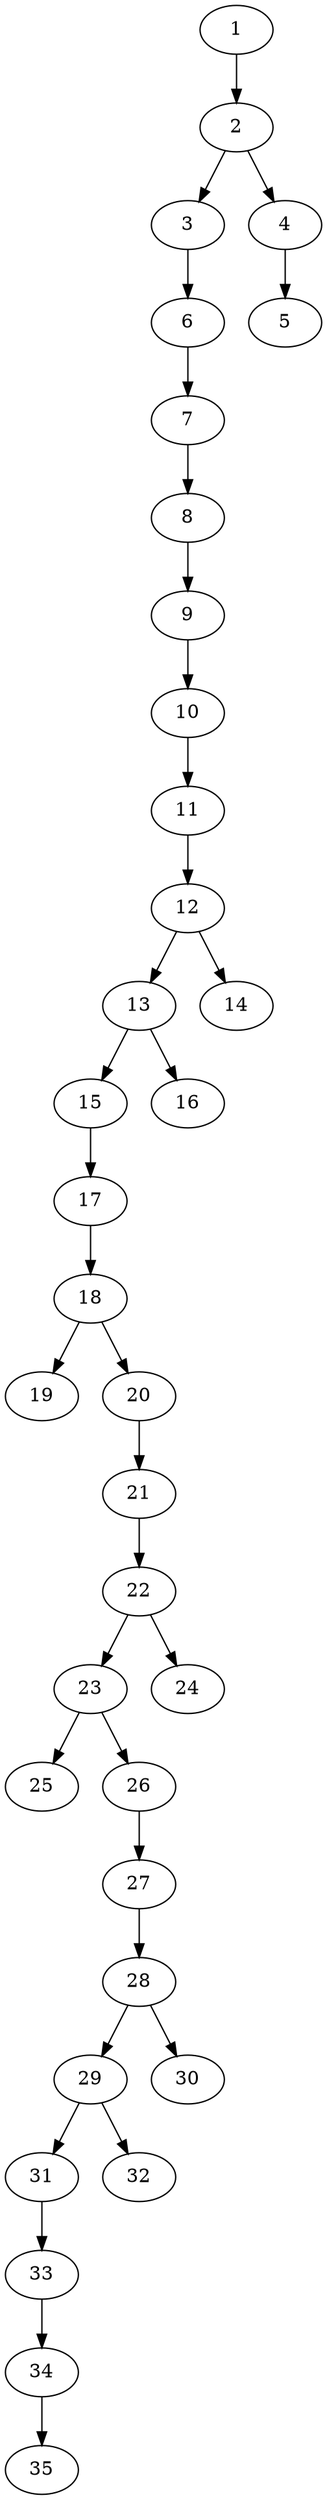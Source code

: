 // DAG automatically generated by daggen at Thu Oct  3 14:05:38 2019
// ./daggen --dot -n 35 --ccr 0.4 --fat 0.3 --regular 0.9 --density 0.5 --mindata 5242880 --maxdata 52428800 
digraph G {
  1 [size="90708480", alpha="0.15", expect_size="36283392"] 
  1 -> 2 [size ="36283392"]
  2 [size="77939200", alpha="0.03", expect_size="31175680"] 
  2 -> 3 [size ="31175680"]
  2 -> 4 [size ="31175680"]
  3 [size="111365120", alpha="0.00", expect_size="44546048"] 
  3 -> 6 [size ="44546048"]
  4 [size="33937920", alpha="0.04", expect_size="13575168"] 
  4 -> 5 [size ="13575168"]
  5 [size="36244480", alpha="0.12", expect_size="14497792"] 
  6 [size="119385600", alpha="0.19", expect_size="47754240"] 
  6 -> 7 [size ="47754240"]
  7 [size="53071360", alpha="0.02", expect_size="21228544"] 
  7 -> 8 [size ="21228544"]
  8 [size="63531520", alpha="0.13", expect_size="25412608"] 
  8 -> 9 [size ="25412608"]
  9 [size="71226880", alpha="0.12", expect_size="28490752"] 
  9 -> 10 [size ="28490752"]
  10 [size="39347200", alpha="0.02", expect_size="15738880"] 
  10 -> 11 [size ="15738880"]
  11 [size="74639360", alpha="0.07", expect_size="29855744"] 
  11 -> 12 [size ="29855744"]
  12 [size="45800960", alpha="0.19", expect_size="18320384"] 
  12 -> 13 [size ="18320384"]
  12 -> 14 [size ="18320384"]
  13 [size="65966080", alpha="0.03", expect_size="26386432"] 
  13 -> 15 [size ="26386432"]
  13 -> 16 [size ="26386432"]
  14 [size="68239360", alpha="0.10", expect_size="27295744"] 
  15 [size="89057280", alpha="0.06", expect_size="35622912"] 
  15 -> 17 [size ="35622912"]
  16 [size="39060480", alpha="0.11", expect_size="15624192"] 
  17 [size="35153920", alpha="0.15", expect_size="14061568"] 
  17 -> 18 [size ="14061568"]
  18 [size="49408000", alpha="0.10", expect_size="19763200"] 
  18 -> 19 [size ="19763200"]
  18 -> 20 [size ="19763200"]
  19 [size="127288320", alpha="0.06", expect_size="50915328"] 
  20 [size="82188800", alpha="0.05", expect_size="32875520"] 
  20 -> 21 [size ="32875520"]
  21 [size="92385280", alpha="0.17", expect_size="36954112"] 
  21 -> 22 [size ="36954112"]
  22 [size="14353920", alpha="0.20", expect_size="5741568"] 
  22 -> 23 [size ="5741568"]
  22 -> 24 [size ="5741568"]
  23 [size="123740160", alpha="0.19", expect_size="49496064"] 
  23 -> 25 [size ="49496064"]
  23 -> 26 [size ="49496064"]
  24 [size="25958400", alpha="0.02", expect_size="10383360"] 
  25 [size="85324800", alpha="0.09", expect_size="34129920"] 
  26 [size="118379520", alpha="0.14", expect_size="47351808"] 
  26 -> 27 [size ="47351808"]
  27 [size="66990080", alpha="0.06", expect_size="26796032"] 
  27 -> 28 [size ="26796032"]
  28 [size="39841280", alpha="0.07", expect_size="15936512"] 
  28 -> 29 [size ="15936512"]
  28 -> 30 [size ="15936512"]
  29 [size="96898560", alpha="0.17", expect_size="38759424"] 
  29 -> 31 [size ="38759424"]
  29 -> 32 [size ="38759424"]
  30 [size="13870080", alpha="0.12", expect_size="5548032"] 
  31 [size="41653760", alpha="0.17", expect_size="16661504"] 
  31 -> 33 [size ="16661504"]
  32 [size="21921280", alpha="0.07", expect_size="8768512"] 
  33 [size="19504640", alpha="0.07", expect_size="7801856"] 
  33 -> 34 [size ="7801856"]
  34 [size="14702080", alpha="0.16", expect_size="5880832"] 
  34 -> 35 [size ="5880832"]
  35 [size="28346880", alpha="0.18", expect_size="11338752"] 
}
